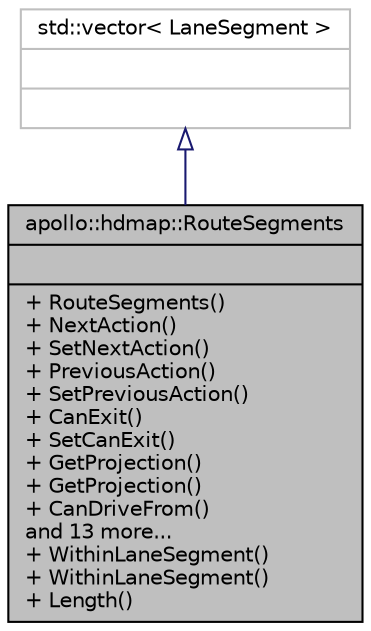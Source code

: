 digraph "apollo::hdmap::RouteSegments"
{
  edge [fontname="Helvetica",fontsize="10",labelfontname="Helvetica",labelfontsize="10"];
  node [fontname="Helvetica",fontsize="10",shape=record];
  Node1 [label="{apollo::hdmap::RouteSegments\n||+ RouteSegments()\l+ NextAction()\l+ SetNextAction()\l+ PreviousAction()\l+ SetPreviousAction()\l+ CanExit()\l+ SetCanExit()\l+ GetProjection()\l+ GetProjection()\l+ CanDriveFrom()\land 13 more...\l+ WithinLaneSegment()\l+ WithinLaneSegment()\l+ Length()\l}",height=0.2,width=0.4,color="black", fillcolor="grey75", style="filled" fontcolor="black"];
  Node2 -> Node1 [dir="back",color="midnightblue",fontsize="10",style="solid",arrowtail="onormal",fontname="Helvetica"];
  Node2 [label="{std::vector\< LaneSegment \>\n||}",height=0.2,width=0.4,color="grey75", fillcolor="white", style="filled"];
}
